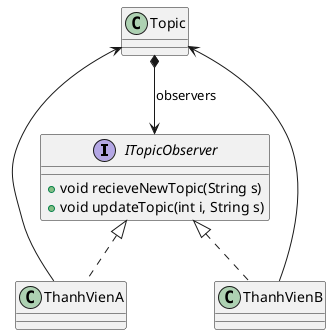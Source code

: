 @startuml
'https://plantuml.com/class-diagram

interface ITopicObserver {
    + void recieveNewTopic(String s)
    + void updateTopic(int i, String s)
}

class Topic {}

class ThanhVienA {}

class ThanhVienB {}

ITopicObserver <|.. ThanhVienA
ITopicObserver <|.. ThanhVienB
Topic *--> ITopicObserver:observers
Topic <-- ThanhVienA
Topic <-- ThanhVienB
@enduml